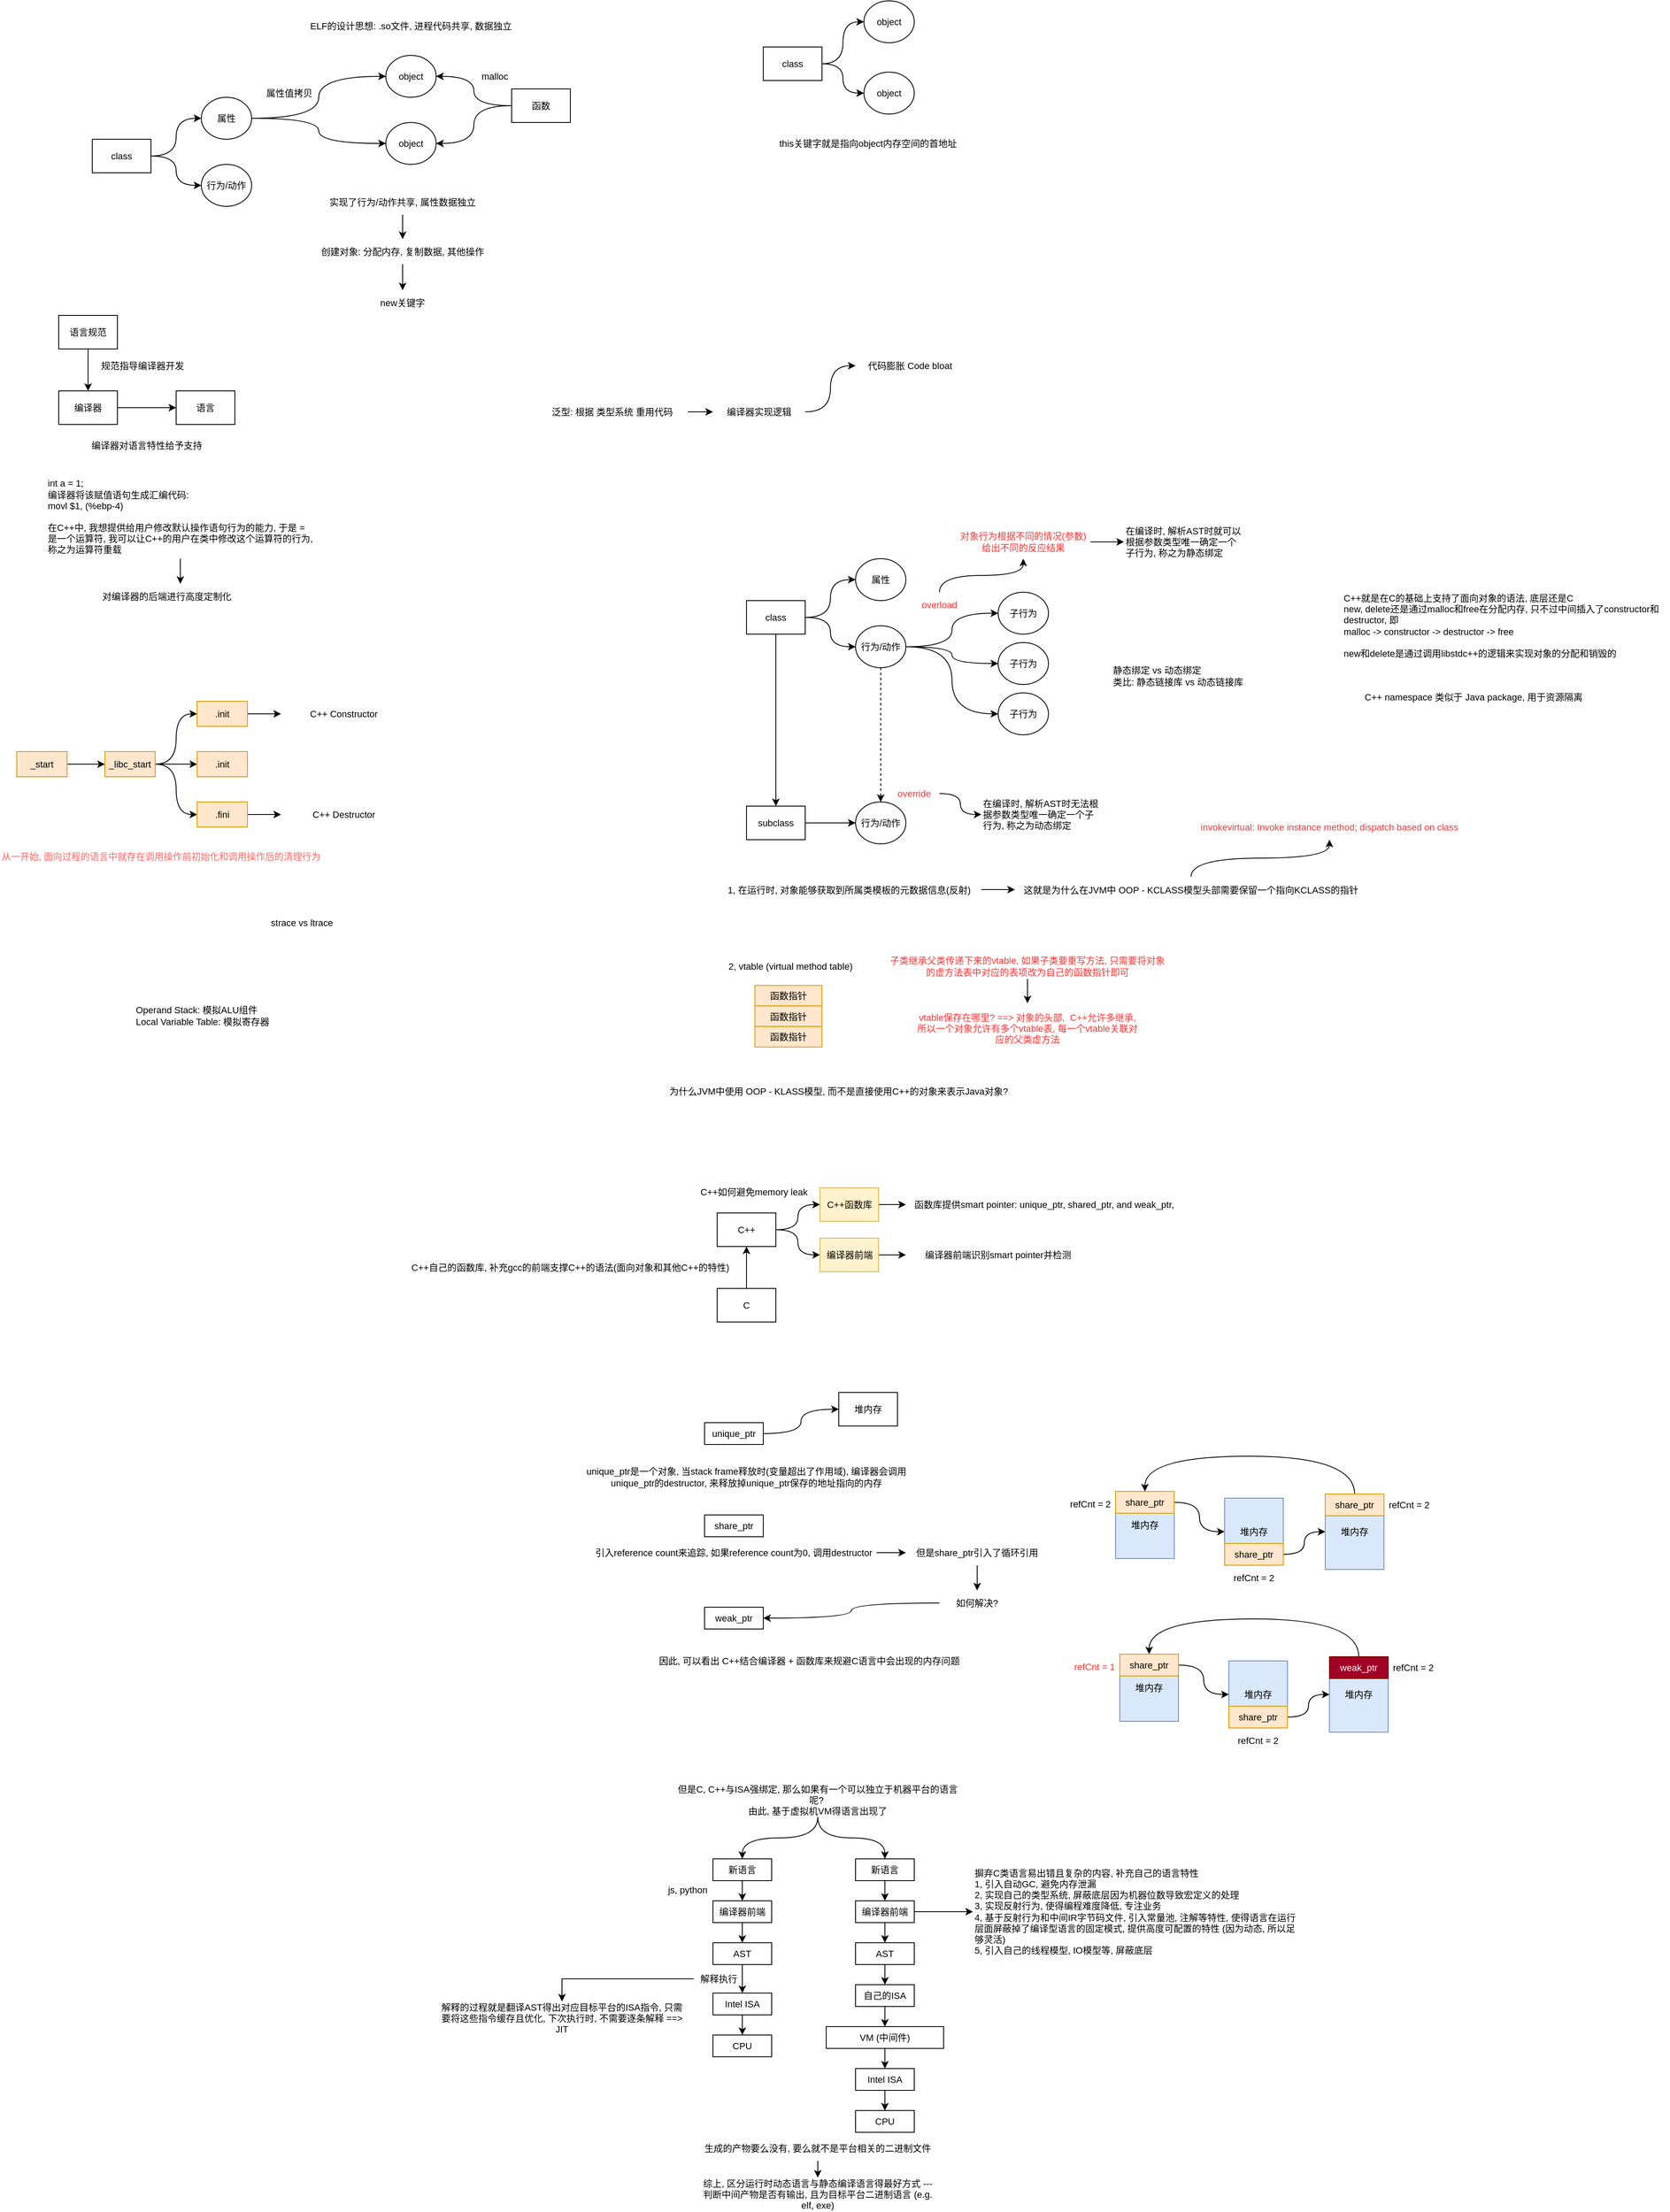 <mxfile version="21.6.2" type="github">
  <diagram name="Page-1" id="NAcgiFPuU_y72zkfZwbJ">
    <mxGraphModel dx="709" dy="482" grid="1" gridSize="10" guides="1" tooltips="1" connect="1" arrows="1" fold="1" page="1" pageScale="1" pageWidth="827" pageHeight="1169" math="0" shadow="0">
      <root>
        <mxCell id="0" />
        <mxCell id="1" parent="0" />
        <mxCell id="AaBTW7L8jWlvHFCmX_wq-66" value="堆内存" style="rounded=0;whiteSpace=wrap;html=1;fillColor=#dae8fc;strokeColor=#6c8ebf;fontSize=11;" parent="1" vertex="1">
          <mxGeometry x="1340" y="1832" width="70" height="80" as="geometry" />
        </mxCell>
        <mxCell id="ZuVuZugnc80HLuIrkQNn-12" style="edgeStyle=orthogonalEdgeStyle;rounded=0;orthogonalLoop=1;jettySize=auto;html=1;entryX=0;entryY=0.5;entryDx=0;entryDy=0;curved=1;fontSize=11;" parent="1" source="ZuVuZugnc80HLuIrkQNn-2" target="ZuVuZugnc80HLuIrkQNn-8" edge="1">
          <mxGeometry relative="1" as="geometry" />
        </mxCell>
        <mxCell id="ZuVuZugnc80HLuIrkQNn-24" style="edgeStyle=orthogonalEdgeStyle;rounded=0;orthogonalLoop=1;jettySize=auto;html=1;entryX=0;entryY=0.5;entryDx=0;entryDy=0;curved=1;fontSize=11;" parent="1" source="ZuVuZugnc80HLuIrkQNn-2" target="ZuVuZugnc80HLuIrkQNn-7" edge="1">
          <mxGeometry relative="1" as="geometry" />
        </mxCell>
        <mxCell id="ZuVuZugnc80HLuIrkQNn-2" value="属性" style="ellipse;whiteSpace=wrap;html=1;fontSize=11;" parent="1" vertex="1">
          <mxGeometry x="250" y="170" width="60" height="50" as="geometry" />
        </mxCell>
        <mxCell id="ZuVuZugnc80HLuIrkQNn-3" value="行为/动作" style="ellipse;whiteSpace=wrap;html=1;fontSize=11;" parent="1" vertex="1">
          <mxGeometry x="250" y="250" width="60" height="50" as="geometry" />
        </mxCell>
        <mxCell id="ZuVuZugnc80HLuIrkQNn-5" style="edgeStyle=orthogonalEdgeStyle;rounded=0;orthogonalLoop=1;jettySize=auto;html=1;curved=1;fontSize=11;" parent="1" source="ZuVuZugnc80HLuIrkQNn-4" target="ZuVuZugnc80HLuIrkQNn-2" edge="1">
          <mxGeometry relative="1" as="geometry" />
        </mxCell>
        <mxCell id="ZuVuZugnc80HLuIrkQNn-6" style="edgeStyle=orthogonalEdgeStyle;rounded=0;orthogonalLoop=1;jettySize=auto;html=1;entryX=0;entryY=0.5;entryDx=0;entryDy=0;curved=1;fontSize=11;" parent="1" source="ZuVuZugnc80HLuIrkQNn-4" target="ZuVuZugnc80HLuIrkQNn-3" edge="1">
          <mxGeometry relative="1" as="geometry" />
        </mxCell>
        <mxCell id="ZuVuZugnc80HLuIrkQNn-4" value="class" style="rounded=0;whiteSpace=wrap;html=1;fontSize=11;" parent="1" vertex="1">
          <mxGeometry x="120" y="220" width="70" height="40" as="geometry" />
        </mxCell>
        <mxCell id="ZuVuZugnc80HLuIrkQNn-7" value="object" style="ellipse;whiteSpace=wrap;html=1;fontSize=11;" parent="1" vertex="1">
          <mxGeometry x="470" y="120" width="60" height="50" as="geometry" />
        </mxCell>
        <mxCell id="ZuVuZugnc80HLuIrkQNn-8" value="object" style="ellipse;whiteSpace=wrap;html=1;fontSize=11;" parent="1" vertex="1">
          <mxGeometry x="470" y="200" width="60" height="50" as="geometry" />
        </mxCell>
        <mxCell id="ZuVuZugnc80HLuIrkQNn-18" value="" style="edgeStyle=orthogonalEdgeStyle;rounded=0;orthogonalLoop=1;jettySize=auto;html=1;curved=1;fontSize=11;" parent="1" source="ZuVuZugnc80HLuIrkQNn-15" target="ZuVuZugnc80HLuIrkQNn-7" edge="1">
          <mxGeometry relative="1" as="geometry" />
        </mxCell>
        <mxCell id="ZuVuZugnc80HLuIrkQNn-19" style="edgeStyle=orthogonalEdgeStyle;rounded=0;orthogonalLoop=1;jettySize=auto;html=1;entryX=1;entryY=0.5;entryDx=0;entryDy=0;curved=1;fontSize=11;" parent="1" source="ZuVuZugnc80HLuIrkQNn-15" target="ZuVuZugnc80HLuIrkQNn-8" edge="1">
          <mxGeometry relative="1" as="geometry" />
        </mxCell>
        <mxCell id="ZuVuZugnc80HLuIrkQNn-15" value="函数" style="rounded=0;whiteSpace=wrap;html=1;fontSize=11;" parent="1" vertex="1">
          <mxGeometry x="620" y="160" width="70" height="40" as="geometry" />
        </mxCell>
        <mxCell id="ZuVuZugnc80HLuIrkQNn-17" value="malloc" style="text;html=1;strokeColor=none;fillColor=none;align=center;verticalAlign=middle;whiteSpace=wrap;rounded=0;fontSize=11;" parent="1" vertex="1">
          <mxGeometry x="570" y="130" width="60" height="30" as="geometry" />
        </mxCell>
        <mxCell id="ZuVuZugnc80HLuIrkQNn-20" value="属性值拷贝" style="text;html=1;strokeColor=none;fillColor=none;align=center;verticalAlign=middle;whiteSpace=wrap;rounded=0;fontSize=11;" parent="1" vertex="1">
          <mxGeometry x="310" y="150" width="90" height="30" as="geometry" />
        </mxCell>
        <mxCell id="ZuVuZugnc80HLuIrkQNn-27" value="" style="edgeStyle=orthogonalEdgeStyle;curved=1;rounded=0;orthogonalLoop=1;jettySize=auto;html=1;fontSize=11;" parent="1" source="ZuVuZugnc80HLuIrkQNn-25" target="ZuVuZugnc80HLuIrkQNn-26" edge="1">
          <mxGeometry relative="1" as="geometry" />
        </mxCell>
        <mxCell id="ZuVuZugnc80HLuIrkQNn-25" value="实现了行为/动作共享, 属性数据独立" style="text;html=1;strokeColor=none;fillColor=none;align=center;verticalAlign=middle;whiteSpace=wrap;rounded=0;fontSize=11;" parent="1" vertex="1">
          <mxGeometry x="380" y="280" width="220" height="30" as="geometry" />
        </mxCell>
        <mxCell id="ZuVuZugnc80HLuIrkQNn-29" value="" style="edgeStyle=orthogonalEdgeStyle;curved=1;rounded=0;orthogonalLoop=1;jettySize=auto;html=1;fontSize=11;" parent="1" source="ZuVuZugnc80HLuIrkQNn-26" target="ZuVuZugnc80HLuIrkQNn-28" edge="1">
          <mxGeometry relative="1" as="geometry" />
        </mxCell>
        <mxCell id="ZuVuZugnc80HLuIrkQNn-26" value="创建对象: 分配内存, 复制数据, 其他操作" style="text;html=1;strokeColor=none;fillColor=none;align=center;verticalAlign=middle;whiteSpace=wrap;rounded=0;fontSize=11;" parent="1" vertex="1">
          <mxGeometry x="380" y="339" width="220" height="30" as="geometry" />
        </mxCell>
        <mxCell id="ZuVuZugnc80HLuIrkQNn-28" value="new关键字" style="text;html=1;strokeColor=none;fillColor=none;align=center;verticalAlign=middle;whiteSpace=wrap;rounded=0;fontSize=11;" parent="1" vertex="1">
          <mxGeometry x="380" y="400" width="220" height="30" as="geometry" />
        </mxCell>
        <mxCell id="ZuVuZugnc80HLuIrkQNn-30" value="ELF的设计思想: .so文件, 进程代码共享, 数据独立" style="text;html=1;strokeColor=none;fillColor=none;align=center;verticalAlign=middle;whiteSpace=wrap;rounded=0;fontSize=11;" parent="1" vertex="1">
          <mxGeometry x="365" y="65" width="270" height="40" as="geometry" />
        </mxCell>
        <mxCell id="ZuVuZugnc80HLuIrkQNn-33" style="edgeStyle=orthogonalEdgeStyle;curved=1;rounded=0;orthogonalLoop=1;jettySize=auto;html=1;entryX=0;entryY=0.5;entryDx=0;entryDy=0;fontSize=11;" parent="1" source="ZuVuZugnc80HLuIrkQNn-31" target="ZuVuZugnc80HLuIrkQNn-32" edge="1">
          <mxGeometry relative="1" as="geometry" />
        </mxCell>
        <mxCell id="ZuVuZugnc80HLuIrkQNn-31" value="编译器" style="rounded=0;whiteSpace=wrap;html=1;fontSize=11;" parent="1" vertex="1">
          <mxGeometry x="80" y="520" width="70" height="40" as="geometry" />
        </mxCell>
        <mxCell id="ZuVuZugnc80HLuIrkQNn-32" value="语言" style="rounded=0;whiteSpace=wrap;html=1;fontSize=11;" parent="1" vertex="1">
          <mxGeometry x="220" y="520" width="70" height="40" as="geometry" />
        </mxCell>
        <mxCell id="ZuVuZugnc80HLuIrkQNn-34" value="规范指导编译器开发" style="text;html=1;strokeColor=none;fillColor=none;align=center;verticalAlign=middle;whiteSpace=wrap;rounded=0;fontSize=11;" parent="1" vertex="1">
          <mxGeometry x="110" y="470" width="140" height="40" as="geometry" />
        </mxCell>
        <mxCell id="ZuVuZugnc80HLuIrkQNn-39" style="edgeStyle=orthogonalEdgeStyle;curved=1;rounded=0;orthogonalLoop=1;jettySize=auto;html=1;entryX=0.5;entryY=0;entryDx=0;entryDy=0;fontSize=11;" parent="1" source="ZuVuZugnc80HLuIrkQNn-35" target="ZuVuZugnc80HLuIrkQNn-31" edge="1">
          <mxGeometry relative="1" as="geometry" />
        </mxCell>
        <mxCell id="ZuVuZugnc80HLuIrkQNn-35" value="语言规范" style="rounded=0;whiteSpace=wrap;html=1;fontSize=11;" parent="1" vertex="1">
          <mxGeometry x="80" y="430" width="70" height="40" as="geometry" />
        </mxCell>
        <mxCell id="ZuVuZugnc80HLuIrkQNn-41" value="编译器对语言特性给予支持" style="text;html=1;strokeColor=none;fillColor=none;align=center;verticalAlign=middle;whiteSpace=wrap;rounded=0;fontSize=11;" parent="1" vertex="1">
          <mxGeometry x="110" y="565" width="150" height="40" as="geometry" />
        </mxCell>
        <mxCell id="0XPSr2HVNZB46iI9HG13-8" value="" style="edgeStyle=orthogonalEdgeStyle;rounded=0;orthogonalLoop=1;jettySize=auto;html=1;fontSize=11;" parent="1" source="bRJoNwYBJULNIH3R_m5Y-1" target="0XPSr2HVNZB46iI9HG13-6" edge="1">
          <mxGeometry relative="1" as="geometry" />
        </mxCell>
        <mxCell id="bRJoNwYBJULNIH3R_m5Y-1" value="泛型: 根据 类型系统 重用代码" style="text;html=1;strokeColor=none;fillColor=none;align=center;verticalAlign=middle;whiteSpace=wrap;rounded=0;fontSize=11;" parent="1" vertex="1">
          <mxGeometry x="650" y="525" width="180" height="40" as="geometry" />
        </mxCell>
        <mxCell id="cLtxKZ1UayHkJXv-ha-v-3" style="edgeStyle=orthogonalEdgeStyle;rounded=0;orthogonalLoop=1;jettySize=auto;html=1;curved=1;fontSize=11;" parent="1" source="cLtxKZ1UayHkJXv-ha-v-1" target="cLtxKZ1UayHkJXv-ha-v-2" edge="1">
          <mxGeometry relative="1" as="geometry" />
        </mxCell>
        <mxCell id="cLtxKZ1UayHkJXv-ha-v-1" value="int a = 1;&lt;br style=&quot;font-size: 11px;&quot;&gt;编译器将该赋值语句生成汇编代码:&amp;nbsp;&lt;br style=&quot;font-size: 11px;&quot;&gt;movl $1, (%ebp-4)&lt;br style=&quot;font-size: 11px;&quot;&gt;&lt;br style=&quot;font-size: 11px;&quot;&gt;在C++中, 我想提供给用户修改默认操作语句行为的能力, 于是 = 是一个运算符, 我可以让C++的用户在类中修改这个运算符的行为, 称之为运算符重载" style="text;html=1;strokeColor=none;fillColor=none;align=left;verticalAlign=middle;whiteSpace=wrap;rounded=0;fontSize=11;" parent="1" vertex="1">
          <mxGeometry x="65" y="620" width="320" height="100" as="geometry" />
        </mxCell>
        <mxCell id="cLtxKZ1UayHkJXv-ha-v-2" value="对编译器的后端进行高度定制化" style="text;html=1;strokeColor=none;fillColor=none;align=left;verticalAlign=middle;whiteSpace=wrap;rounded=0;fontSize=11;" parent="1" vertex="1">
          <mxGeometry x="130" y="750" width="190" height="30" as="geometry" />
        </mxCell>
        <mxCell id="cLtxKZ1UayHkJXv-ha-v-7" style="edgeStyle=orthogonalEdgeStyle;rounded=0;orthogonalLoop=1;jettySize=auto;html=1;entryX=0;entryY=0.5;entryDx=0;entryDy=0;curved=1;fontSize=11;" parent="1" source="cLtxKZ1UayHkJXv-ha-v-4" target="cLtxKZ1UayHkJXv-ha-v-5" edge="1">
          <mxGeometry relative="1" as="geometry" />
        </mxCell>
        <mxCell id="cLtxKZ1UayHkJXv-ha-v-8" style="edgeStyle=orthogonalEdgeStyle;rounded=0;orthogonalLoop=1;jettySize=auto;html=1;entryX=0;entryY=0.5;entryDx=0;entryDy=0;curved=1;fontSize=11;" parent="1" source="cLtxKZ1UayHkJXv-ha-v-4" target="cLtxKZ1UayHkJXv-ha-v-6" edge="1">
          <mxGeometry relative="1" as="geometry" />
        </mxCell>
        <mxCell id="cLtxKZ1UayHkJXv-ha-v-4" value="class" style="rounded=0;whiteSpace=wrap;html=1;fontSize=11;" parent="1" vertex="1">
          <mxGeometry x="920" y="110" width="70" height="40" as="geometry" />
        </mxCell>
        <mxCell id="cLtxKZ1UayHkJXv-ha-v-5" value="object" style="ellipse;whiteSpace=wrap;html=1;fontSize=11;" parent="1" vertex="1">
          <mxGeometry x="1040" y="55" width="60" height="50" as="geometry" />
        </mxCell>
        <mxCell id="cLtxKZ1UayHkJXv-ha-v-6" value="object" style="ellipse;whiteSpace=wrap;html=1;fontSize=11;" parent="1" vertex="1">
          <mxGeometry x="1040" y="140" width="60" height="50" as="geometry" />
        </mxCell>
        <mxCell id="cLtxKZ1UayHkJXv-ha-v-10" value="this关键字就是指向object内存空间的首地址" style="text;html=1;strokeColor=none;fillColor=none;align=center;verticalAlign=middle;whiteSpace=wrap;rounded=0;fontSize=11;" parent="1" vertex="1">
          <mxGeometry x="920" y="210" width="250" height="30" as="geometry" />
        </mxCell>
        <mxCell id="cLtxKZ1UayHkJXv-ha-v-17" value="" style="edgeStyle=orthogonalEdgeStyle;rounded=0;orthogonalLoop=1;jettySize=auto;html=1;fontSize=11;" parent="1" source="cLtxKZ1UayHkJXv-ha-v-11" target="cLtxKZ1UayHkJXv-ha-v-12" edge="1">
          <mxGeometry relative="1" as="geometry" />
        </mxCell>
        <mxCell id="cLtxKZ1UayHkJXv-ha-v-11" value="_start" style="rounded=0;whiteSpace=wrap;html=1;fillColor=#ffe6cc;strokeColor=#d79b00;fontSize=11;" parent="1" vertex="1">
          <mxGeometry x="30" y="950" width="60" height="30" as="geometry" />
        </mxCell>
        <mxCell id="cLtxKZ1UayHkJXv-ha-v-18" style="edgeStyle=orthogonalEdgeStyle;rounded=0;orthogonalLoop=1;jettySize=auto;html=1;entryX=0;entryY=0.5;entryDx=0;entryDy=0;curved=1;fontSize=11;" parent="1" source="cLtxKZ1UayHkJXv-ha-v-12" target="cLtxKZ1UayHkJXv-ha-v-13" edge="1">
          <mxGeometry relative="1" as="geometry" />
        </mxCell>
        <mxCell id="cLtxKZ1UayHkJXv-ha-v-19" value="" style="edgeStyle=orthogonalEdgeStyle;rounded=0;orthogonalLoop=1;jettySize=auto;html=1;curved=1;fontSize=11;" parent="1" source="cLtxKZ1UayHkJXv-ha-v-12" target="cLtxKZ1UayHkJXv-ha-v-14" edge="1">
          <mxGeometry relative="1" as="geometry" />
        </mxCell>
        <mxCell id="cLtxKZ1UayHkJXv-ha-v-20" style="edgeStyle=orthogonalEdgeStyle;rounded=0;orthogonalLoop=1;jettySize=auto;html=1;entryX=0;entryY=0.5;entryDx=0;entryDy=0;curved=1;fontSize=11;" parent="1" source="cLtxKZ1UayHkJXv-ha-v-12" target="cLtxKZ1UayHkJXv-ha-v-16" edge="1">
          <mxGeometry relative="1" as="geometry" />
        </mxCell>
        <mxCell id="cLtxKZ1UayHkJXv-ha-v-12" value="_libc_start" style="rounded=0;whiteSpace=wrap;html=1;fillColor=#ffe6cc;strokeColor=#d79b00;fontSize=11;" parent="1" vertex="1">
          <mxGeometry x="135" y="950" width="60" height="30" as="geometry" />
        </mxCell>
        <mxCell id="cLtxKZ1UayHkJXv-ha-v-25" value="" style="edgeStyle=orthogonalEdgeStyle;rounded=0;orthogonalLoop=1;jettySize=auto;html=1;fontSize=11;" parent="1" source="cLtxKZ1UayHkJXv-ha-v-13" target="cLtxKZ1UayHkJXv-ha-v-23" edge="1">
          <mxGeometry relative="1" as="geometry" />
        </mxCell>
        <mxCell id="cLtxKZ1UayHkJXv-ha-v-13" value=".init" style="rounded=0;whiteSpace=wrap;html=1;fillColor=#ffe6cc;strokeColor=#d79b00;fontSize=11;" parent="1" vertex="1">
          <mxGeometry x="245" y="890" width="60" height="30" as="geometry" />
        </mxCell>
        <mxCell id="cLtxKZ1UayHkJXv-ha-v-14" value=".init" style="rounded=0;whiteSpace=wrap;html=1;fillColor=#ffe6cc;strokeColor=#d79b00;fontSize=11;" parent="1" vertex="1">
          <mxGeometry x="245" y="950" width="60" height="30" as="geometry" />
        </mxCell>
        <mxCell id="cLtxKZ1UayHkJXv-ha-v-26" value="" style="edgeStyle=orthogonalEdgeStyle;rounded=0;orthogonalLoop=1;jettySize=auto;html=1;fontSize=11;" parent="1" source="cLtxKZ1UayHkJXv-ha-v-16" target="cLtxKZ1UayHkJXv-ha-v-24" edge="1">
          <mxGeometry relative="1" as="geometry" />
        </mxCell>
        <mxCell id="cLtxKZ1UayHkJXv-ha-v-16" value=".fini" style="rounded=0;whiteSpace=wrap;html=1;fillColor=#ffe6cc;strokeColor=#d79b00;fontSize=11;" parent="1" vertex="1">
          <mxGeometry x="245" y="1010" width="60" height="30" as="geometry" />
        </mxCell>
        <mxCell id="cLtxKZ1UayHkJXv-ha-v-21" value="从一开始, 面向过程的语言中就存在调用操作前初始化和调用操作后的清理行为" style="text;html=1;strokeColor=none;fillColor=none;align=left;verticalAlign=middle;whiteSpace=wrap;rounded=0;fontColor=#FF6666;fontSize=11;" parent="1" vertex="1">
          <mxGeometry x="10" y="1060" width="390" height="30" as="geometry" />
        </mxCell>
        <mxCell id="cLtxKZ1UayHkJXv-ha-v-23" value="C++ Constructor" style="text;html=1;strokeColor=none;fillColor=none;align=center;verticalAlign=middle;whiteSpace=wrap;rounded=0;fontSize=11;" parent="1" vertex="1">
          <mxGeometry x="345" y="895" width="150" height="20" as="geometry" />
        </mxCell>
        <mxCell id="cLtxKZ1UayHkJXv-ha-v-24" value="C++ Destructor" style="text;html=1;strokeColor=none;fillColor=none;align=center;verticalAlign=middle;whiteSpace=wrap;rounded=0;fontSize=11;" parent="1" vertex="1">
          <mxGeometry x="345" y="1015" width="150" height="20" as="geometry" />
        </mxCell>
        <mxCell id="NHox-umJJgJSBm9QQrZl-1" value="代码膨胀 Code bloat" style="text;html=1;strokeColor=none;fillColor=none;align=center;verticalAlign=middle;whiteSpace=wrap;rounded=0;fontSize=11;" parent="1" vertex="1">
          <mxGeometry x="1030" y="475" width="130" height="30" as="geometry" />
        </mxCell>
        <mxCell id="0XPSr2HVNZB46iI9HG13-1" value="属性" style="ellipse;whiteSpace=wrap;html=1;fontSize=11;" parent="1" vertex="1">
          <mxGeometry x="1030" y="720" width="60" height="50" as="geometry" />
        </mxCell>
        <mxCell id="0XPSr2HVNZB46iI9HG13-14" style="edgeStyle=orthogonalEdgeStyle;orthogonalLoop=1;jettySize=auto;html=1;entryX=0;entryY=0.5;entryDx=0;entryDy=0;curved=1;shadow=0;fontSize=11;" parent="1" source="0XPSr2HVNZB46iI9HG13-2" target="0XPSr2HVNZB46iI9HG13-9" edge="1">
          <mxGeometry relative="1" as="geometry" />
        </mxCell>
        <mxCell id="0XPSr2HVNZB46iI9HG13-15" style="edgeStyle=orthogonalEdgeStyle;shape=connector;curved=1;rounded=1;orthogonalLoop=1;jettySize=auto;html=1;labelBackgroundColor=default;strokeColor=default;fontFamily=Helvetica;fontSize=11;fontColor=default;endArrow=classic;" parent="1" source="0XPSr2HVNZB46iI9HG13-2" target="0XPSr2HVNZB46iI9HG13-10" edge="1">
          <mxGeometry relative="1" as="geometry" />
        </mxCell>
        <mxCell id="0XPSr2HVNZB46iI9HG13-16" style="edgeStyle=orthogonalEdgeStyle;shape=connector;curved=1;rounded=1;orthogonalLoop=1;jettySize=auto;html=1;entryX=0;entryY=0.5;entryDx=0;entryDy=0;labelBackgroundColor=default;strokeColor=default;fontFamily=Helvetica;fontSize=11;fontColor=default;endArrow=classic;" parent="1" source="0XPSr2HVNZB46iI9HG13-2" target="0XPSr2HVNZB46iI9HG13-11" edge="1">
          <mxGeometry relative="1" as="geometry" />
        </mxCell>
        <mxCell id="0XPSr2HVNZB46iI9HG13-26" style="edgeStyle=orthogonalEdgeStyle;shape=connector;curved=1;rounded=1;orthogonalLoop=1;jettySize=auto;html=1;entryX=0.5;entryY=0;entryDx=0;entryDy=0;labelBackgroundColor=default;strokeColor=default;fontFamily=Helvetica;fontSize=11;fontColor=default;endArrow=classic;dashed=1;" parent="1" source="0XPSr2HVNZB46iI9HG13-2" target="0XPSr2HVNZB46iI9HG13-22" edge="1">
          <mxGeometry relative="1" as="geometry" />
        </mxCell>
        <mxCell id="0XPSr2HVNZB46iI9HG13-2" value="行为/动作" style="ellipse;whiteSpace=wrap;html=1;fontSize=11;" parent="1" vertex="1">
          <mxGeometry x="1030" y="800" width="60" height="50" as="geometry" />
        </mxCell>
        <mxCell id="0XPSr2HVNZB46iI9HG13-4" style="edgeStyle=orthogonalEdgeStyle;rounded=0;orthogonalLoop=1;jettySize=auto;html=1;entryX=0;entryY=0.5;entryDx=0;entryDy=0;curved=1;fontSize=11;" parent="1" source="0XPSr2HVNZB46iI9HG13-5" target="0XPSr2HVNZB46iI9HG13-2" edge="1">
          <mxGeometry relative="1" as="geometry" />
        </mxCell>
        <mxCell id="0XPSr2HVNZB46iI9HG13-12" style="edgeStyle=orthogonalEdgeStyle;rounded=0;orthogonalLoop=1;jettySize=auto;html=1;entryX=0;entryY=0.5;entryDx=0;entryDy=0;curved=1;fontSize=11;" parent="1" source="0XPSr2HVNZB46iI9HG13-5" target="0XPSr2HVNZB46iI9HG13-1" edge="1">
          <mxGeometry relative="1" as="geometry" />
        </mxCell>
        <mxCell id="0XPSr2HVNZB46iI9HG13-25" style="edgeStyle=orthogonalEdgeStyle;shape=connector;curved=1;rounded=1;orthogonalLoop=1;jettySize=auto;html=1;labelBackgroundColor=default;strokeColor=default;fontFamily=Helvetica;fontSize=11;fontColor=default;endArrow=classic;" parent="1" source="0XPSr2HVNZB46iI9HG13-5" target="0XPSr2HVNZB46iI9HG13-24" edge="1">
          <mxGeometry relative="1" as="geometry" />
        </mxCell>
        <mxCell id="0XPSr2HVNZB46iI9HG13-5" value="class" style="rounded=0;whiteSpace=wrap;html=1;fontSize=11;" parent="1" vertex="1">
          <mxGeometry x="900" y="770" width="70" height="40" as="geometry" />
        </mxCell>
        <mxCell id="0XPSr2HVNZB46iI9HG13-7" style="edgeStyle=orthogonalEdgeStyle;rounded=0;orthogonalLoop=1;jettySize=auto;html=1;entryX=0;entryY=0.5;entryDx=0;entryDy=0;curved=1;fontSize=11;" parent="1" source="0XPSr2HVNZB46iI9HG13-6" target="NHox-umJJgJSBm9QQrZl-1" edge="1">
          <mxGeometry relative="1" as="geometry" />
        </mxCell>
        <mxCell id="0XPSr2HVNZB46iI9HG13-6" value="编译器实现逻辑" style="text;html=1;strokeColor=none;fillColor=none;align=center;verticalAlign=middle;whiteSpace=wrap;rounded=0;fontSize=11;" parent="1" vertex="1">
          <mxGeometry x="860" y="525" width="110" height="40" as="geometry" />
        </mxCell>
        <mxCell id="0XPSr2HVNZB46iI9HG13-9" value="子行为" style="ellipse;whiteSpace=wrap;html=1;fontSize=11;" parent="1" vertex="1">
          <mxGeometry x="1200" y="760" width="60" height="50" as="geometry" />
        </mxCell>
        <mxCell id="0XPSr2HVNZB46iI9HG13-10" value="子行为" style="ellipse;whiteSpace=wrap;html=1;fontSize=11;" parent="1" vertex="1">
          <mxGeometry x="1200" y="820" width="60" height="50" as="geometry" />
        </mxCell>
        <mxCell id="0XPSr2HVNZB46iI9HG13-11" value="子行为" style="ellipse;whiteSpace=wrap;html=1;fontSize=11;" parent="1" vertex="1">
          <mxGeometry x="1200" y="880" width="60" height="50" as="geometry" />
        </mxCell>
        <mxCell id="0XPSr2HVNZB46iI9HG13-19" style="edgeStyle=orthogonalEdgeStyle;shape=connector;curved=1;rounded=1;orthogonalLoop=1;jettySize=auto;html=1;labelBackgroundColor=default;strokeColor=default;fontFamily=Helvetica;fontSize=11;fontColor=#FF3333;endArrow=classic;" parent="1" source="0XPSr2HVNZB46iI9HG13-17" target="0XPSr2HVNZB46iI9HG13-18" edge="1">
          <mxGeometry relative="1" as="geometry" />
        </mxCell>
        <mxCell id="0XPSr2HVNZB46iI9HG13-17" value="overload" style="text;html=1;strokeColor=none;fillColor=none;align=center;verticalAlign=middle;whiteSpace=wrap;rounded=0;fontSize=11;fontFamily=Helvetica;fontColor=#FF3333;" parent="1" vertex="1">
          <mxGeometry x="1100" y="760" width="60" height="30" as="geometry" />
        </mxCell>
        <mxCell id="0XPSr2HVNZB46iI9HG13-30" style="edgeStyle=orthogonalEdgeStyle;shape=connector;curved=1;rounded=1;orthogonalLoop=1;jettySize=auto;html=1;labelBackgroundColor=default;strokeColor=default;fontFamily=Helvetica;fontSize=11;fontColor=default;endArrow=classic;" parent="1" source="0XPSr2HVNZB46iI9HG13-18" target="0XPSr2HVNZB46iI9HG13-20" edge="1">
          <mxGeometry relative="1" as="geometry" />
        </mxCell>
        <mxCell id="0XPSr2HVNZB46iI9HG13-18" value="对象行为根据不同的情况(参数)给出不同的反应结果" style="text;html=1;strokeColor=none;fillColor=none;align=center;verticalAlign=middle;whiteSpace=wrap;rounded=0;fontSize=11;fontFamily=Helvetica;fontColor=#FF3333;" parent="1" vertex="1">
          <mxGeometry x="1150" y="680" width="160" height="40" as="geometry" />
        </mxCell>
        <mxCell id="0XPSr2HVNZB46iI9HG13-20" value="在编译时, 解析AST时就可以根据参数类型唯一确定一个子行为, 称之为静态绑定" style="text;html=1;strokeColor=none;fillColor=none;align=left;verticalAlign=middle;whiteSpace=wrap;rounded=0;fontSize=11;fontFamily=Helvetica;fontColor=#000000;" parent="1" vertex="1">
          <mxGeometry x="1350" y="670" width="140" height="60" as="geometry" />
        </mxCell>
        <mxCell id="0XPSr2HVNZB46iI9HG13-21" value="在编译时, 解析AST时无法根据参数类型唯一确定一个子行为, 称之为动态绑定" style="text;html=1;strokeColor=none;fillColor=none;align=left;verticalAlign=middle;whiteSpace=wrap;rounded=0;fontSize=11;fontFamily=Helvetica;fontColor=#000000;" parent="1" vertex="1">
          <mxGeometry x="1180" y="995" width="140" height="60" as="geometry" />
        </mxCell>
        <mxCell id="0XPSr2HVNZB46iI9HG13-22" value="行为/动作" style="ellipse;whiteSpace=wrap;html=1;fontSize=11;" parent="1" vertex="1">
          <mxGeometry x="1030" y="1010" width="60" height="50" as="geometry" />
        </mxCell>
        <mxCell id="0XPSr2HVNZB46iI9HG13-23" style="edgeStyle=orthogonalEdgeStyle;rounded=0;orthogonalLoop=1;jettySize=auto;html=1;entryX=0;entryY=0.5;entryDx=0;entryDy=0;curved=1;fontSize=11;" parent="1" source="0XPSr2HVNZB46iI9HG13-24" target="0XPSr2HVNZB46iI9HG13-22" edge="1">
          <mxGeometry relative="1" as="geometry" />
        </mxCell>
        <mxCell id="0XPSr2HVNZB46iI9HG13-24" value="subclass" style="rounded=0;whiteSpace=wrap;html=1;fontSize=11;" parent="1" vertex="1">
          <mxGeometry x="900" y="1015" width="70" height="40" as="geometry" />
        </mxCell>
        <mxCell id="0XPSr2HVNZB46iI9HG13-29" style="edgeStyle=orthogonalEdgeStyle;shape=connector;curved=1;rounded=1;orthogonalLoop=1;jettySize=auto;html=1;entryX=0;entryY=0.5;entryDx=0;entryDy=0;labelBackgroundColor=default;strokeColor=default;fontFamily=Helvetica;fontSize=11;fontColor=default;endArrow=classic;" parent="1" source="0XPSr2HVNZB46iI9HG13-27" target="0XPSr2HVNZB46iI9HG13-21" edge="1">
          <mxGeometry relative="1" as="geometry" />
        </mxCell>
        <mxCell id="0XPSr2HVNZB46iI9HG13-27" value="override" style="text;html=1;strokeColor=none;fillColor=none;align=center;verticalAlign=middle;whiteSpace=wrap;rounded=0;fontSize=11;fontFamily=Helvetica;fontColor=#FF3333;" parent="1" vertex="1">
          <mxGeometry x="1070" y="985" width="60" height="30" as="geometry" />
        </mxCell>
        <mxCell id="0XPSr2HVNZB46iI9HG13-31" value="静态绑定 vs 动态绑定&lt;br style=&quot;font-size: 11px;&quot;&gt;类比: 静态链接库 vs 动态链接库" style="text;html=1;strokeColor=none;fillColor=none;align=left;verticalAlign=middle;whiteSpace=wrap;rounded=0;fontSize=11;fontFamily=Helvetica;fontColor=default;" parent="1" vertex="1">
          <mxGeometry x="1335" y="840" width="170" height="40" as="geometry" />
        </mxCell>
        <mxCell id="W7PkFNSz-1NAA-pKh_Ly-2" value="" style="edgeStyle=orthogonalEdgeStyle;rounded=0;orthogonalLoop=1;jettySize=auto;html=1;curved=1;fontSize=11;" parent="1" source="0XPSr2HVNZB46iI9HG13-32" target="W7PkFNSz-1NAA-pKh_Ly-1" edge="1">
          <mxGeometry relative="1" as="geometry" />
        </mxCell>
        <mxCell id="0XPSr2HVNZB46iI9HG13-32" value="1, 在运行时, 对象能够获取到所属类模板的元数据信息(反射)" style="text;html=1;strokeColor=none;fillColor=none;align=center;verticalAlign=middle;whiteSpace=wrap;rounded=0;fontSize=11;fontFamily=Helvetica;fontColor=default;" parent="1" vertex="1">
          <mxGeometry x="865" y="1099" width="315" height="31" as="geometry" />
        </mxCell>
        <mxCell id="AaBTW7L8jWlvHFCmX_wq-3" style="edgeStyle=orthogonalEdgeStyle;rounded=0;orthogonalLoop=1;jettySize=auto;html=1;entryX=0.5;entryY=1;entryDx=0;entryDy=0;curved=1;fontSize=11;" parent="1" source="W7PkFNSz-1NAA-pKh_Ly-1" target="W7PkFNSz-1NAA-pKh_Ly-3" edge="1">
          <mxGeometry relative="1" as="geometry" />
        </mxCell>
        <mxCell id="W7PkFNSz-1NAA-pKh_Ly-1" value="这就是为什么在JVM中 OOP - KCLASS模型头部需要保留一个指向KCLASS的指针&lt;br style=&quot;font-size: 11px;&quot;&gt;" style="text;html=1;strokeColor=none;fillColor=none;align=center;verticalAlign=middle;whiteSpace=wrap;rounded=0;fontSize=11;fontFamily=Helvetica;fontColor=default;" parent="1" vertex="1">
          <mxGeometry x="1220" y="1099" width="420" height="31" as="geometry" />
        </mxCell>
        <mxCell id="W7PkFNSz-1NAA-pKh_Ly-3" value="invokevirtual:&amp;nbsp;Invoke instance method; dispatch based on class" style="text;html=1;strokeColor=none;fillColor=none;align=center;verticalAlign=middle;whiteSpace=wrap;rounded=0;fontSize=11;fontFamily=Helvetica;fontColor=#FF3333;" parent="1" vertex="1">
          <mxGeometry x="1430" y="1024" width="330" height="31" as="geometry" />
        </mxCell>
        <mxCell id="W7PkFNSz-1NAA-pKh_Ly-8" value="Operand Stack: 模拟ALU组件&lt;br style=&quot;font-size: 11px;&quot;&gt;Local Variable Table: 模拟寄存器" style="text;html=1;strokeColor=none;fillColor=none;align=left;verticalAlign=middle;whiteSpace=wrap;rounded=0;fontSize=11;fontFamily=Helvetica;fontColor=default;" parent="1" vertex="1">
          <mxGeometry x="170" y="1240" width="276" height="50" as="geometry" />
        </mxCell>
        <mxCell id="XGb5Vw4w9nXFpEbFGRRB-1" value="2, vtable (virtual method table)" style="text;html=1;strokeColor=none;fillColor=none;align=center;verticalAlign=middle;whiteSpace=wrap;rounded=0;fontSize=11;fontFamily=Helvetica;fontColor=default;" parent="1" vertex="1">
          <mxGeometry x="865" y="1190" width="175" height="31" as="geometry" />
        </mxCell>
        <mxCell id="XGb5Vw4w9nXFpEbFGRRB-2" value="strace vs ltrace" style="text;html=1;strokeColor=none;fillColor=none;align=center;verticalAlign=middle;whiteSpace=wrap;rounded=0;fontSize=11;" parent="1" vertex="1">
          <mxGeometry x="300" y="1139" width="140" height="30" as="geometry" />
        </mxCell>
        <mxCell id="XGb5Vw4w9nXFpEbFGRRB-3" value="C++就是在C的基础上支持了面向对象的语法, 底层还是C&lt;br style=&quot;font-size: 11px;&quot;&gt;new, delete还是通过malloc和free在分配内存, 只不过中间插入了constructor和destructor, 即&lt;br style=&quot;font-size: 11px;&quot;&gt;malloc -&amp;gt; constructor -&amp;gt; destructor -&amp;gt; free&lt;br style=&quot;font-size: 11px;&quot;&gt;&lt;br style=&quot;font-size: 11px;&quot;&gt;new和delete是通过调用libstdc++的逻辑来实现对象的分配和销毁的" style="text;html=1;strokeColor=none;fillColor=none;align=left;verticalAlign=middle;whiteSpace=wrap;rounded=0;fontSize=11;" parent="1" vertex="1">
          <mxGeometry x="1610" y="745" width="390" height="110" as="geometry" />
        </mxCell>
        <mxCell id="XGb5Vw4w9nXFpEbFGRRB-4" value="C++ namespace 类似于 Java package, 用于资源隔离" style="text;html=1;strokeColor=none;fillColor=none;align=left;verticalAlign=middle;whiteSpace=wrap;rounded=0;fontSize=11;" parent="1" vertex="1">
          <mxGeometry x="1635" y="865" width="310" height="40" as="geometry" />
        </mxCell>
        <mxCell id="AaBTW7L8jWlvHFCmX_wq-4" style="edgeStyle=orthogonalEdgeStyle;shape=connector;curved=1;rounded=0;orthogonalLoop=1;jettySize=auto;html=1;labelBackgroundColor=default;strokeColor=default;fontFamily=Helvetica;fontSize=11;fontColor=default;endArrow=classic;" parent="1" source="AaBTW7L8jWlvHFCmX_wq-1" target="AaBTW7L8jWlvHFCmX_wq-2" edge="1">
          <mxGeometry relative="1" as="geometry" />
        </mxCell>
        <mxCell id="AaBTW7L8jWlvHFCmX_wq-1" value="子类继承父类传递下来的vtable, 如果子类要重写方法, 只需要将对象的虚方法表中对应的表项改为自己的函数指针即可" style="text;html=1;strokeColor=none;fillColor=none;align=center;verticalAlign=middle;whiteSpace=wrap;rounded=0;fontSize=11;fontFamily=Helvetica;fontColor=#FF3333;" parent="1" vertex="1">
          <mxGeometry x="1070" y="1190" width="330" height="31" as="geometry" />
        </mxCell>
        <mxCell id="AaBTW7L8jWlvHFCmX_wq-2" value="vtable保存在哪里? ==&amp;gt; 对象的头部,&amp;nbsp; C++允许多继承, 所以一个对象允许有多个vtable表, 每一个vtable关联对应的父类虚方法" style="text;html=1;strokeColor=none;fillColor=none;align=center;verticalAlign=middle;whiteSpace=wrap;rounded=0;fontSize=11;fontFamily=Helvetica;fontColor=#FF3333;" parent="1" vertex="1">
          <mxGeometry x="1100" y="1250" width="270" height="60" as="geometry" />
        </mxCell>
        <mxCell id="AaBTW7L8jWlvHFCmX_wq-5" value="函数指针" style="rounded=0;whiteSpace=wrap;html=1;fillColor=#ffe6cc;strokeColor=#d79b00;fontSize=11;" parent="1" vertex="1">
          <mxGeometry x="910" y="1228.75" width="80" height="24.5" as="geometry" />
        </mxCell>
        <mxCell id="AaBTW7L8jWlvHFCmX_wq-6" value="函数指针" style="rounded=0;whiteSpace=wrap;html=1;fillColor=#ffe6cc;strokeColor=#d79b00;fontSize=11;" parent="1" vertex="1">
          <mxGeometry x="910" y="1253.25" width="80" height="24.5" as="geometry" />
        </mxCell>
        <mxCell id="AaBTW7L8jWlvHFCmX_wq-7" value="函数指针" style="rounded=0;whiteSpace=wrap;html=1;fillColor=#ffe6cc;strokeColor=#d79b00;fontSize=11;" parent="1" vertex="1">
          <mxGeometry x="910" y="1277.75" width="80" height="24.5" as="geometry" />
        </mxCell>
        <mxCell id="AaBTW7L8jWlvHFCmX_wq-8" value="为什么JVM中使用 OOP - KLASS模型, 而不是直接使用C++的对象来表示Java对象?" style="text;html=1;strokeColor=none;fillColor=none;align=center;verticalAlign=middle;whiteSpace=wrap;rounded=0;fontSize=11;fontFamily=Helvetica;fontColor=default;" parent="1" vertex="1">
          <mxGeometry x="800" y="1340" width="420" height="30" as="geometry" />
        </mxCell>
        <mxCell id="AaBTW7L8jWlvHFCmX_wq-13" style="edgeStyle=orthogonalEdgeStyle;shape=connector;curved=1;rounded=0;orthogonalLoop=1;jettySize=auto;html=1;entryX=0.5;entryY=1;entryDx=0;entryDy=0;labelBackgroundColor=default;strokeColor=default;fontFamily=Helvetica;fontSize=11;fontColor=default;endArrow=classic;" parent="1" source="AaBTW7L8jWlvHFCmX_wq-9" target="AaBTW7L8jWlvHFCmX_wq-11" edge="1">
          <mxGeometry relative="1" as="geometry" />
        </mxCell>
        <mxCell id="AaBTW7L8jWlvHFCmX_wq-9" value="C" style="rounded=0;whiteSpace=wrap;html=1;fontSize=11;" parent="1" vertex="1">
          <mxGeometry x="865" y="1590" width="70" height="40" as="geometry" />
        </mxCell>
        <mxCell id="AaBTW7L8jWlvHFCmX_wq-17" style="edgeStyle=orthogonalEdgeStyle;shape=connector;curved=1;rounded=0;orthogonalLoop=1;jettySize=auto;html=1;entryX=0;entryY=0.5;entryDx=0;entryDy=0;labelBackgroundColor=default;strokeColor=default;fontFamily=Helvetica;fontSize=11;fontColor=default;endArrow=classic;" parent="1" source="AaBTW7L8jWlvHFCmX_wq-11" target="AaBTW7L8jWlvHFCmX_wq-15" edge="1">
          <mxGeometry relative="1" as="geometry" />
        </mxCell>
        <mxCell id="AaBTW7L8jWlvHFCmX_wq-18" style="edgeStyle=orthogonalEdgeStyle;shape=connector;curved=1;rounded=0;orthogonalLoop=1;jettySize=auto;html=1;labelBackgroundColor=default;strokeColor=default;fontFamily=Helvetica;fontSize=11;fontColor=default;endArrow=classic;" parent="1" source="AaBTW7L8jWlvHFCmX_wq-11" target="AaBTW7L8jWlvHFCmX_wq-16" edge="1">
          <mxGeometry relative="1" as="geometry" />
        </mxCell>
        <mxCell id="AaBTW7L8jWlvHFCmX_wq-11" value="C++" style="rounded=0;whiteSpace=wrap;html=1;fontSize=11;" parent="1" vertex="1">
          <mxGeometry x="865" y="1500" width="70" height="40" as="geometry" />
        </mxCell>
        <mxCell id="AaBTW7L8jWlvHFCmX_wq-12" value="C++自己的函数库, 补充gcc的前端支撑C++的语法(面向对象和其他C++的特性)" style="text;html=1;strokeColor=none;fillColor=none;align=center;verticalAlign=middle;whiteSpace=wrap;rounded=0;fontSize=11;fontFamily=Helvetica;fontColor=default;" parent="1" vertex="1">
          <mxGeometry x="495" y="1550" width="390" height="30" as="geometry" />
        </mxCell>
        <mxCell id="AaBTW7L8jWlvHFCmX_wq-21" value="" style="edgeStyle=orthogonalEdgeStyle;shape=connector;curved=1;rounded=0;orthogonalLoop=1;jettySize=auto;html=1;labelBackgroundColor=default;strokeColor=default;fontFamily=Helvetica;fontSize=11;fontColor=default;endArrow=classic;" parent="1" source="AaBTW7L8jWlvHFCmX_wq-15" target="AaBTW7L8jWlvHFCmX_wq-20" edge="1">
          <mxGeometry relative="1" as="geometry" />
        </mxCell>
        <mxCell id="AaBTW7L8jWlvHFCmX_wq-15" value="C++函数库" style="rounded=0;whiteSpace=wrap;html=1;fillColor=#fff2cc;strokeColor=#d6b656;fontSize=11;" parent="1" vertex="1">
          <mxGeometry x="987.5" y="1470" width="70" height="40" as="geometry" />
        </mxCell>
        <mxCell id="AaBTW7L8jWlvHFCmX_wq-23" value="" style="edgeStyle=orthogonalEdgeStyle;shape=connector;curved=1;rounded=0;orthogonalLoop=1;jettySize=auto;html=1;labelBackgroundColor=default;strokeColor=default;fontFamily=Helvetica;fontSize=11;fontColor=default;endArrow=classic;" parent="1" source="AaBTW7L8jWlvHFCmX_wq-16" target="AaBTW7L8jWlvHFCmX_wq-22" edge="1">
          <mxGeometry relative="1" as="geometry" />
        </mxCell>
        <mxCell id="AaBTW7L8jWlvHFCmX_wq-16" value="编译器前端" style="rounded=0;whiteSpace=wrap;html=1;fillColor=#fff2cc;strokeColor=#d6b656;fontSize=11;" parent="1" vertex="1">
          <mxGeometry x="987.5" y="1530" width="70" height="40" as="geometry" />
        </mxCell>
        <mxCell id="AaBTW7L8jWlvHFCmX_wq-19" value="C++如何避免memory leak" style="text;html=1;strokeColor=none;fillColor=none;align=center;verticalAlign=middle;whiteSpace=wrap;rounded=0;fontSize=11;fontFamily=Helvetica;fontColor=default;" parent="1" vertex="1">
          <mxGeometry x="840" y="1460" width="137.5" height="30" as="geometry" />
        </mxCell>
        <mxCell id="AaBTW7L8jWlvHFCmX_wq-20" value="函数库提供smart pointer:&amp;nbsp;unique_ptr, shared_ptr, and weak_ptr," style="text;html=1;strokeColor=none;fillColor=none;align=center;verticalAlign=middle;whiteSpace=wrap;rounded=0;fontSize=11;fontFamily=Helvetica;fontColor=default;" parent="1" vertex="1">
          <mxGeometry x="1090" y="1475" width="330" height="30" as="geometry" />
        </mxCell>
        <mxCell id="AaBTW7L8jWlvHFCmX_wq-22" value="编译器前端识别smart pointer并检测" style="text;html=1;strokeColor=none;fillColor=none;align=center;verticalAlign=middle;whiteSpace=wrap;rounded=0;fontSize=11;fontFamily=Helvetica;fontColor=default;" parent="1" vertex="1">
          <mxGeometry x="1090" y="1535" width="220" height="30" as="geometry" />
        </mxCell>
        <mxCell id="AaBTW7L8jWlvHFCmX_wq-26" style="edgeStyle=orthogonalEdgeStyle;shape=connector;curved=1;rounded=0;orthogonalLoop=1;jettySize=auto;html=1;entryX=0;entryY=0.5;entryDx=0;entryDy=0;labelBackgroundColor=default;strokeColor=default;fontFamily=Helvetica;fontSize=11;fontColor=default;endArrow=classic;" parent="1" source="AaBTW7L8jWlvHFCmX_wq-24" target="AaBTW7L8jWlvHFCmX_wq-25" edge="1">
          <mxGeometry relative="1" as="geometry" />
        </mxCell>
        <mxCell id="AaBTW7L8jWlvHFCmX_wq-24" value="unique_ptr" style="rounded=0;whiteSpace=wrap;html=1;fontSize=11;" parent="1" vertex="1">
          <mxGeometry x="850" y="1750" width="70" height="26" as="geometry" />
        </mxCell>
        <mxCell id="AaBTW7L8jWlvHFCmX_wq-25" value="堆内存" style="rounded=0;whiteSpace=wrap;html=1;fontSize=11;" parent="1" vertex="1">
          <mxGeometry x="1010" y="1714" width="70" height="40" as="geometry" />
        </mxCell>
        <mxCell id="AaBTW7L8jWlvHFCmX_wq-27" value="unique_ptr是一个对象, 当stack frame释放时(变量超出了作用域), 编译器会调用unique_ptr的destructor, 来释放掉unique_ptr保存的地址指向的内存" style="text;html=1;strokeColor=none;fillColor=none;align=center;verticalAlign=middle;whiteSpace=wrap;rounded=0;fontSize=11;fontFamily=Helvetica;fontColor=default;" parent="1" vertex="1">
          <mxGeometry x="695" y="1790" width="410" height="50" as="geometry" />
        </mxCell>
        <mxCell id="AaBTW7L8jWlvHFCmX_wq-30" value="share_ptr" style="rounded=0;whiteSpace=wrap;html=1;fontSize=11;" parent="1" vertex="1">
          <mxGeometry x="850" y="1860" width="70" height="26" as="geometry" />
        </mxCell>
        <mxCell id="AaBTW7L8jWlvHFCmX_wq-33" style="edgeStyle=orthogonalEdgeStyle;shape=connector;curved=1;rounded=0;orthogonalLoop=1;jettySize=auto;html=1;labelBackgroundColor=default;strokeColor=default;fontFamily=Helvetica;fontSize=11;fontColor=default;endArrow=classic;" parent="1" source="AaBTW7L8jWlvHFCmX_wq-31" target="AaBTW7L8jWlvHFCmX_wq-32" edge="1">
          <mxGeometry relative="1" as="geometry" />
        </mxCell>
        <mxCell id="AaBTW7L8jWlvHFCmX_wq-31" value="引入reference count来追踪, 如果reference count为0, 调用destructor" style="text;html=1;strokeColor=none;fillColor=none;align=center;verticalAlign=middle;whiteSpace=wrap;rounded=0;fontSize=11;fontFamily=Helvetica;fontColor=default;" parent="1" vertex="1">
          <mxGeometry x="715" y="1890" width="340" height="30" as="geometry" />
        </mxCell>
        <mxCell id="AaBTW7L8jWlvHFCmX_wq-48" value="" style="edgeStyle=orthogonalEdgeStyle;shape=connector;curved=1;rounded=0;orthogonalLoop=1;jettySize=auto;html=1;labelBackgroundColor=default;strokeColor=default;fontFamily=Helvetica;fontSize=11;fontColor=default;endArrow=classic;" parent="1" source="AaBTW7L8jWlvHFCmX_wq-32" target="AaBTW7L8jWlvHFCmX_wq-47" edge="1">
          <mxGeometry relative="1" as="geometry" />
        </mxCell>
        <mxCell id="AaBTW7L8jWlvHFCmX_wq-32" value="但是share_ptr引入了循环引用" style="text;html=1;strokeColor=none;fillColor=none;align=center;verticalAlign=middle;whiteSpace=wrap;rounded=0;fontSize=11;fontFamily=Helvetica;fontColor=default;" parent="1" vertex="1">
          <mxGeometry x="1090" y="1890" width="170" height="30" as="geometry" />
        </mxCell>
        <mxCell id="AaBTW7L8jWlvHFCmX_wq-40" style="edgeStyle=orthogonalEdgeStyle;shape=connector;curved=1;rounded=0;orthogonalLoop=1;jettySize=auto;html=1;entryX=0;entryY=0.5;entryDx=0;entryDy=0;labelBackgroundColor=default;strokeColor=#000000;fontFamily=Helvetica;fontSize=11;fontColor=default;endArrow=classic;fillColor=#f8cecc;" parent="1" source="AaBTW7L8jWlvHFCmX_wq-34" target="AaBTW7L8jWlvHFCmX_wq-35" edge="1">
          <mxGeometry relative="1" as="geometry" />
        </mxCell>
        <mxCell id="AaBTW7L8jWlvHFCmX_wq-34" value="share_ptr" style="rounded=0;whiteSpace=wrap;html=1;fillColor=#ffe6cc;strokeColor=#d79b00;fontSize=11;" parent="1" vertex="1">
          <mxGeometry x="1340" y="1832" width="70" height="26" as="geometry" />
        </mxCell>
        <mxCell id="AaBTW7L8jWlvHFCmX_wq-35" value="堆内存" style="rounded=0;whiteSpace=wrap;html=1;fillColor=#dae8fc;strokeColor=#6c8ebf;fontSize=11;" parent="1" vertex="1">
          <mxGeometry x="1470" y="1840" width="70" height="80" as="geometry" />
        </mxCell>
        <mxCell id="AaBTW7L8jWlvHFCmX_wq-42" style="edgeStyle=orthogonalEdgeStyle;shape=connector;curved=1;rounded=0;orthogonalLoop=1;jettySize=auto;html=1;entryX=0;entryY=0.5;entryDx=0;entryDy=0;labelBackgroundColor=default;strokeColor=#000000;fontFamily=Helvetica;fontSize=11;fontColor=default;endArrow=classic;fillColor=#ffe6cc;" parent="1" source="AaBTW7L8jWlvHFCmX_wq-36" target="AaBTW7L8jWlvHFCmX_wq-37" edge="1">
          <mxGeometry relative="1" as="geometry" />
        </mxCell>
        <mxCell id="AaBTW7L8jWlvHFCmX_wq-36" value="share_ptr" style="rounded=0;whiteSpace=wrap;html=1;fillColor=#ffe6cc;strokeColor=#d79b00;fontSize=11;" parent="1" vertex="1">
          <mxGeometry x="1470" y="1894" width="70" height="26" as="geometry" />
        </mxCell>
        <mxCell id="AaBTW7L8jWlvHFCmX_wq-37" value="堆内存" style="rounded=0;whiteSpace=wrap;html=1;fillColor=#dae8fc;strokeColor=#6c8ebf;fontSize=11;" parent="1" vertex="1">
          <mxGeometry x="1590" y="1835" width="70" height="90" as="geometry" />
        </mxCell>
        <mxCell id="AaBTW7L8jWlvHFCmX_wq-44" value="weak_ptr" style="rounded=0;whiteSpace=wrap;html=1;fontSize=11;" parent="1" vertex="1">
          <mxGeometry x="850" y="1970" width="70" height="26" as="geometry" />
        </mxCell>
        <mxCell id="AaBTW7L8jWlvHFCmX_wq-49" style="edgeStyle=orthogonalEdgeStyle;shape=connector;curved=1;rounded=0;orthogonalLoop=1;jettySize=auto;html=1;entryX=1;entryY=0.5;entryDx=0;entryDy=0;labelBackgroundColor=default;strokeColor=default;fontFamily=Helvetica;fontSize=11;fontColor=default;endArrow=classic;" parent="1" source="AaBTW7L8jWlvHFCmX_wq-47" target="AaBTW7L8jWlvHFCmX_wq-44" edge="1">
          <mxGeometry relative="1" as="geometry" />
        </mxCell>
        <mxCell id="AaBTW7L8jWlvHFCmX_wq-47" value="如何解决?" style="text;html=1;strokeColor=none;fillColor=none;align=center;verticalAlign=middle;whiteSpace=wrap;rounded=0;fontSize=11;fontFamily=Helvetica;fontColor=default;" parent="1" vertex="1">
          <mxGeometry x="1130" y="1950" width="90" height="30" as="geometry" />
        </mxCell>
        <mxCell id="AaBTW7L8jWlvHFCmX_wq-57" style="edgeStyle=orthogonalEdgeStyle;shape=connector;curved=1;rounded=0;orthogonalLoop=1;jettySize=auto;html=1;entryX=0.5;entryY=0;entryDx=0;entryDy=0;labelBackgroundColor=default;strokeColor=default;fontFamily=Helvetica;fontSize=11;fontColor=default;endArrow=classic;" parent="1" source="AaBTW7L8jWlvHFCmX_wq-56" target="AaBTW7L8jWlvHFCmX_wq-34" edge="1">
          <mxGeometry relative="1" as="geometry">
            <Array as="points">
              <mxPoint x="1625" y="1790" />
              <mxPoint x="1375" y="1790" />
            </Array>
          </mxGeometry>
        </mxCell>
        <mxCell id="AaBTW7L8jWlvHFCmX_wq-56" value="share_ptr" style="rounded=0;whiteSpace=wrap;html=1;fillColor=#ffe6cc;strokeColor=#d79b00;fontSize=11;" parent="1" vertex="1">
          <mxGeometry x="1590" y="1835" width="70" height="26" as="geometry" />
        </mxCell>
        <mxCell id="AaBTW7L8jWlvHFCmX_wq-67" value="refCnt = 2" style="text;html=1;strokeColor=none;fillColor=none;align=center;verticalAlign=middle;whiteSpace=wrap;rounded=0;fontSize=11;fontFamily=Helvetica;fontColor=default;" parent="1" vertex="1">
          <mxGeometry x="1475" y="1920" width="60" height="30" as="geometry" />
        </mxCell>
        <mxCell id="AaBTW7L8jWlvHFCmX_wq-68" value="refCnt = 2" style="text;html=1;strokeColor=none;fillColor=none;align=center;verticalAlign=middle;whiteSpace=wrap;rounded=0;fontSize=11;fontFamily=Helvetica;fontColor=default;" parent="1" vertex="1">
          <mxGeometry x="1660" y="1833" width="60" height="30" as="geometry" />
        </mxCell>
        <mxCell id="AaBTW7L8jWlvHFCmX_wq-69" value="refCnt = 2" style="text;html=1;strokeColor=none;fillColor=none;align=center;verticalAlign=middle;whiteSpace=wrap;rounded=0;fontSize=11;fontFamily=Helvetica;fontColor=default;" parent="1" vertex="1">
          <mxGeometry x="1280" y="1832" width="60" height="30" as="geometry" />
        </mxCell>
        <mxCell id="AaBTW7L8jWlvHFCmX_wq-70" value="堆内存" style="rounded=0;whiteSpace=wrap;html=1;fillColor=#dae8fc;strokeColor=#6c8ebf;fontSize=11;" parent="1" vertex="1">
          <mxGeometry x="1345" y="2026" width="70" height="80" as="geometry" />
        </mxCell>
        <mxCell id="AaBTW7L8jWlvHFCmX_wq-71" style="edgeStyle=orthogonalEdgeStyle;shape=connector;curved=1;rounded=0;orthogonalLoop=1;jettySize=auto;html=1;entryX=0;entryY=0.5;entryDx=0;entryDy=0;labelBackgroundColor=default;strokeColor=#000000;fontFamily=Helvetica;fontSize=11;fontColor=default;endArrow=classic;fillColor=#f8cecc;" parent="1" source="AaBTW7L8jWlvHFCmX_wq-72" target="AaBTW7L8jWlvHFCmX_wq-73" edge="1">
          <mxGeometry relative="1" as="geometry" />
        </mxCell>
        <mxCell id="AaBTW7L8jWlvHFCmX_wq-72" value="share_ptr" style="rounded=0;whiteSpace=wrap;html=1;fillColor=#ffe6cc;strokeColor=#d79b00;fontSize=11;" parent="1" vertex="1">
          <mxGeometry x="1345" y="2026" width="70" height="26" as="geometry" />
        </mxCell>
        <mxCell id="AaBTW7L8jWlvHFCmX_wq-73" value="堆内存" style="rounded=0;whiteSpace=wrap;html=1;fillColor=#dae8fc;strokeColor=#6c8ebf;fontSize=11;" parent="1" vertex="1">
          <mxGeometry x="1475" y="2034" width="70" height="80" as="geometry" />
        </mxCell>
        <mxCell id="AaBTW7L8jWlvHFCmX_wq-74" style="edgeStyle=orthogonalEdgeStyle;shape=connector;curved=1;rounded=0;orthogonalLoop=1;jettySize=auto;html=1;entryX=0;entryY=0.5;entryDx=0;entryDy=0;labelBackgroundColor=default;strokeColor=#000000;fontFamily=Helvetica;fontSize=11;fontColor=default;endArrow=classic;fillColor=#ffe6cc;" parent="1" source="AaBTW7L8jWlvHFCmX_wq-75" target="AaBTW7L8jWlvHFCmX_wq-76" edge="1">
          <mxGeometry relative="1" as="geometry" />
        </mxCell>
        <mxCell id="AaBTW7L8jWlvHFCmX_wq-75" value="share_ptr" style="rounded=0;whiteSpace=wrap;html=1;fillColor=#ffe6cc;strokeColor=#d79b00;fontSize=11;" parent="1" vertex="1">
          <mxGeometry x="1475" y="2088" width="70" height="26" as="geometry" />
        </mxCell>
        <mxCell id="AaBTW7L8jWlvHFCmX_wq-76" value="堆内存" style="rounded=0;whiteSpace=wrap;html=1;fillColor=#dae8fc;strokeColor=#6c8ebf;fontSize=11;" parent="1" vertex="1">
          <mxGeometry x="1595" y="2029" width="70" height="90" as="geometry" />
        </mxCell>
        <mxCell id="AaBTW7L8jWlvHFCmX_wq-77" style="edgeStyle=orthogonalEdgeStyle;shape=connector;curved=1;rounded=0;orthogonalLoop=1;jettySize=auto;html=1;entryX=0.5;entryY=0;entryDx=0;entryDy=0;labelBackgroundColor=default;strokeColor=default;fontFamily=Helvetica;fontSize=11;fontColor=default;endArrow=classic;" parent="1" source="AaBTW7L8jWlvHFCmX_wq-78" target="AaBTW7L8jWlvHFCmX_wq-72" edge="1">
          <mxGeometry relative="1" as="geometry">
            <Array as="points">
              <mxPoint x="1630" y="1984" />
              <mxPoint x="1380" y="1984" />
            </Array>
          </mxGeometry>
        </mxCell>
        <mxCell id="AaBTW7L8jWlvHFCmX_wq-78" value="weak_ptr" style="rounded=0;whiteSpace=wrap;html=1;fillColor=#a20025;fontColor=#ffffff;strokeColor=#6F0000;fontSize=11;" parent="1" vertex="1">
          <mxGeometry x="1595" y="2029" width="70" height="26" as="geometry" />
        </mxCell>
        <mxCell id="AaBTW7L8jWlvHFCmX_wq-79" value="refCnt = 2" style="text;html=1;strokeColor=none;fillColor=none;align=center;verticalAlign=middle;whiteSpace=wrap;rounded=0;fontSize=11;fontFamily=Helvetica;fontColor=default;" parent="1" vertex="1">
          <mxGeometry x="1480" y="2114" width="60" height="30" as="geometry" />
        </mxCell>
        <mxCell id="AaBTW7L8jWlvHFCmX_wq-80" value="refCnt = 2" style="text;html=1;strokeColor=none;fillColor=none;align=center;verticalAlign=middle;whiteSpace=wrap;rounded=0;fontSize=11;fontFamily=Helvetica;fontColor=default;" parent="1" vertex="1">
          <mxGeometry x="1665" y="2027" width="60" height="30" as="geometry" />
        </mxCell>
        <mxCell id="AaBTW7L8jWlvHFCmX_wq-81" value="refCnt = 1" style="text;html=1;strokeColor=none;fillColor=none;align=center;verticalAlign=middle;whiteSpace=wrap;rounded=0;fontSize=11;fontFamily=Helvetica;fontColor=#FF3333;" parent="1" vertex="1">
          <mxGeometry x="1285" y="2026" width="60" height="30" as="geometry" />
        </mxCell>
        <mxCell id="8bD-8BE3S3ZDhi1XmUKp-1" value="因此, 可以看出 C++结合编译器 + 函数库来规避C语言中会出现的内存问题" style="text;html=1;strokeColor=none;fillColor=none;align=center;verticalAlign=middle;whiteSpace=wrap;rounded=0;fontSize=11;" parent="1" vertex="1">
          <mxGeometry x="790" y="2020" width="370" height="28" as="geometry" />
        </mxCell>
        <mxCell id="8bD-8BE3S3ZDhi1XmUKp-29" style="edgeStyle=orthogonalEdgeStyle;rounded=0;orthogonalLoop=1;jettySize=auto;html=1;curved=1;fontSize=11;" parent="1" source="8bD-8BE3S3ZDhi1XmUKp-2" target="8bD-8BE3S3ZDhi1XmUKp-4" edge="1">
          <mxGeometry relative="1" as="geometry" />
        </mxCell>
        <mxCell id="8bD-8BE3S3ZDhi1XmUKp-30" style="edgeStyle=orthogonalEdgeStyle;rounded=0;orthogonalLoop=1;jettySize=auto;html=1;entryX=0.5;entryY=0;entryDx=0;entryDy=0;curved=1;fontSize=11;" parent="1" source="8bD-8BE3S3ZDhi1XmUKp-2" target="8bD-8BE3S3ZDhi1XmUKp-15" edge="1">
          <mxGeometry relative="1" as="geometry" />
        </mxCell>
        <mxCell id="8bD-8BE3S3ZDhi1XmUKp-2" value="但是C, C++与ISA强绑定, 那么如果有一个可以独立于机器平台的语言呢?&amp;nbsp;&lt;br style=&quot;font-size: 11px;&quot;&gt;由此, 基于虚拟机VM得语言出现了" style="text;html=1;strokeColor=none;fillColor=none;align=center;verticalAlign=middle;whiteSpace=wrap;rounded=0;fontSize=11;" parent="1" vertex="1">
          <mxGeometry x="810" y="2180" width="350" height="40" as="geometry" />
        </mxCell>
        <mxCell id="8bD-8BE3S3ZDhi1XmUKp-6" value="" style="edgeStyle=orthogonalEdgeStyle;rounded=0;orthogonalLoop=1;jettySize=auto;html=1;fontSize=11;" parent="1" source="8bD-8BE3S3ZDhi1XmUKp-4" target="8bD-8BE3S3ZDhi1XmUKp-5" edge="1">
          <mxGeometry relative="1" as="geometry" />
        </mxCell>
        <mxCell id="8bD-8BE3S3ZDhi1XmUKp-4" value="新语言" style="rounded=0;whiteSpace=wrap;html=1;fontSize=11;" parent="1" vertex="1">
          <mxGeometry x="860" y="2270" width="70" height="26" as="geometry" />
        </mxCell>
        <mxCell id="8bD-8BE3S3ZDhi1XmUKp-8" value="" style="edgeStyle=orthogonalEdgeStyle;rounded=0;orthogonalLoop=1;jettySize=auto;html=1;fontSize=11;" parent="1" source="8bD-8BE3S3ZDhi1XmUKp-5" target="8bD-8BE3S3ZDhi1XmUKp-7" edge="1">
          <mxGeometry relative="1" as="geometry" />
        </mxCell>
        <mxCell id="8bD-8BE3S3ZDhi1XmUKp-5" value="编译器前端" style="rounded=0;whiteSpace=wrap;html=1;fontSize=11;" parent="1" vertex="1">
          <mxGeometry x="860" y="2320" width="70" height="26" as="geometry" />
        </mxCell>
        <mxCell id="8bD-8BE3S3ZDhi1XmUKp-12" style="edgeStyle=orthogonalEdgeStyle;rounded=0;orthogonalLoop=1;jettySize=auto;html=1;entryX=0.5;entryY=0;entryDx=0;entryDy=0;fontSize=11;" parent="1" source="8bD-8BE3S3ZDhi1XmUKp-7" target="8bD-8BE3S3ZDhi1XmUKp-9" edge="1">
          <mxGeometry relative="1" as="geometry" />
        </mxCell>
        <mxCell id="8bD-8BE3S3ZDhi1XmUKp-7" value="AST" style="rounded=0;whiteSpace=wrap;html=1;fontSize=11;" parent="1" vertex="1">
          <mxGeometry x="860" y="2370" width="70" height="26" as="geometry" />
        </mxCell>
        <mxCell id="8bD-8BE3S3ZDhi1XmUKp-13" style="edgeStyle=orthogonalEdgeStyle;rounded=0;orthogonalLoop=1;jettySize=auto;html=1;entryX=0.5;entryY=0;entryDx=0;entryDy=0;fontSize=11;" parent="1" source="8bD-8BE3S3ZDhi1XmUKp-9" target="8bD-8BE3S3ZDhi1XmUKp-10" edge="1">
          <mxGeometry relative="1" as="geometry" />
        </mxCell>
        <mxCell id="8bD-8BE3S3ZDhi1XmUKp-9" value="Intel ISA" style="rounded=0;whiteSpace=wrap;html=1;fontSize=11;" parent="1" vertex="1">
          <mxGeometry x="860" y="2430" width="70" height="26" as="geometry" />
        </mxCell>
        <mxCell id="8bD-8BE3S3ZDhi1XmUKp-10" value="CPU" style="rounded=0;whiteSpace=wrap;html=1;fontSize=11;" parent="1" vertex="1">
          <mxGeometry x="860" y="2480" width="70" height="26" as="geometry" />
        </mxCell>
        <mxCell id="8bD-8BE3S3ZDhi1XmUKp-14" value="" style="edgeStyle=orthogonalEdgeStyle;rounded=0;orthogonalLoop=1;jettySize=auto;html=1;fontSize=11;" parent="1" source="8bD-8BE3S3ZDhi1XmUKp-15" target="8bD-8BE3S3ZDhi1XmUKp-17" edge="1">
          <mxGeometry relative="1" as="geometry" />
        </mxCell>
        <mxCell id="8bD-8BE3S3ZDhi1XmUKp-15" value="新语言" style="rounded=0;whiteSpace=wrap;html=1;fontSize=11;" parent="1" vertex="1">
          <mxGeometry x="1030" y="2270" width="70" height="26" as="geometry" />
        </mxCell>
        <mxCell id="8bD-8BE3S3ZDhi1XmUKp-16" value="" style="edgeStyle=orthogonalEdgeStyle;rounded=0;orthogonalLoop=1;jettySize=auto;html=1;fontSize=11;" parent="1" source="8bD-8BE3S3ZDhi1XmUKp-17" target="8bD-8BE3S3ZDhi1XmUKp-19" edge="1">
          <mxGeometry relative="1" as="geometry" />
        </mxCell>
        <mxCell id="cYHrkXs4yALbVww2hE_A-5" style="edgeStyle=orthogonalEdgeStyle;rounded=0;orthogonalLoop=1;jettySize=auto;html=1;fontSize=11;" parent="1" source="8bD-8BE3S3ZDhi1XmUKp-17" target="cYHrkXs4yALbVww2hE_A-4" edge="1">
          <mxGeometry relative="1" as="geometry" />
        </mxCell>
        <mxCell id="8bD-8BE3S3ZDhi1XmUKp-17" value="编译器前端" style="rounded=0;whiteSpace=wrap;html=1;fontSize=11;" parent="1" vertex="1">
          <mxGeometry x="1030" y="2320" width="70" height="26" as="geometry" />
        </mxCell>
        <mxCell id="8bD-8BE3S3ZDhi1XmUKp-24" value="" style="edgeStyle=orthogonalEdgeStyle;rounded=0;orthogonalLoop=1;jettySize=auto;html=1;fontSize=11;" parent="1" source="8bD-8BE3S3ZDhi1XmUKp-19" target="8bD-8BE3S3ZDhi1XmUKp-23" edge="1">
          <mxGeometry relative="1" as="geometry" />
        </mxCell>
        <mxCell id="8bD-8BE3S3ZDhi1XmUKp-19" value="AST" style="rounded=0;whiteSpace=wrap;html=1;fontSize=11;" parent="1" vertex="1">
          <mxGeometry x="1030" y="2370" width="70" height="26" as="geometry" />
        </mxCell>
        <mxCell id="8bD-8BE3S3ZDhi1XmUKp-20" style="edgeStyle=orthogonalEdgeStyle;rounded=0;orthogonalLoop=1;jettySize=auto;html=1;entryX=0.5;entryY=0;entryDx=0;entryDy=0;fontSize=11;" parent="1" source="8bD-8BE3S3ZDhi1XmUKp-21" target="8bD-8BE3S3ZDhi1XmUKp-22" edge="1">
          <mxGeometry relative="1" as="geometry">
            <Array as="points">
              <mxPoint x="1065" y="2560" />
              <mxPoint x="1065" y="2560" />
            </Array>
          </mxGeometry>
        </mxCell>
        <mxCell id="8bD-8BE3S3ZDhi1XmUKp-21" value="Intel ISA" style="rounded=0;whiteSpace=wrap;html=1;fontSize=11;" parent="1" vertex="1">
          <mxGeometry x="1030" y="2520" width="70" height="26" as="geometry" />
        </mxCell>
        <mxCell id="8bD-8BE3S3ZDhi1XmUKp-22" value="CPU" style="rounded=0;whiteSpace=wrap;html=1;fontSize=11;" parent="1" vertex="1">
          <mxGeometry x="1030" y="2570" width="70" height="26" as="geometry" />
        </mxCell>
        <mxCell id="8bD-8BE3S3ZDhi1XmUKp-26" value="" style="edgeStyle=orthogonalEdgeStyle;rounded=0;orthogonalLoop=1;jettySize=auto;html=1;fontSize=11;" parent="1" source="8bD-8BE3S3ZDhi1XmUKp-23" target="8bD-8BE3S3ZDhi1XmUKp-25" edge="1">
          <mxGeometry relative="1" as="geometry" />
        </mxCell>
        <mxCell id="8bD-8BE3S3ZDhi1XmUKp-23" value="自己的ISA" style="rounded=0;whiteSpace=wrap;html=1;fontSize=11;" parent="1" vertex="1">
          <mxGeometry x="1030" y="2420" width="70" height="26" as="geometry" />
        </mxCell>
        <mxCell id="8bD-8BE3S3ZDhi1XmUKp-28" style="edgeStyle=orthogonalEdgeStyle;rounded=0;orthogonalLoop=1;jettySize=auto;html=1;entryX=0.5;entryY=0;entryDx=0;entryDy=0;fontSize=11;" parent="1" source="8bD-8BE3S3ZDhi1XmUKp-25" target="8bD-8BE3S3ZDhi1XmUKp-21" edge="1">
          <mxGeometry relative="1" as="geometry" />
        </mxCell>
        <mxCell id="8bD-8BE3S3ZDhi1XmUKp-25" value="VM (中间件)" style="rounded=0;whiteSpace=wrap;html=1;fontSize=11;" parent="1" vertex="1">
          <mxGeometry x="995" y="2470" width="140" height="26" as="geometry" />
        </mxCell>
        <mxCell id="8bD-8BE3S3ZDhi1XmUKp-31" value="js, python" style="text;html=1;strokeColor=none;fillColor=none;align=center;verticalAlign=middle;whiteSpace=wrap;rounded=0;fontSize=11;" parent="1" vertex="1">
          <mxGeometry x="800" y="2296" width="60" height="22" as="geometry" />
        </mxCell>
        <mxCell id="8bD-8BE3S3ZDhi1XmUKp-34" style="edgeStyle=orthogonalEdgeStyle;shape=connector;curved=1;rounded=0;orthogonalLoop=1;jettySize=auto;html=1;entryX=0.5;entryY=0;entryDx=0;entryDy=0;labelBackgroundColor=default;strokeColor=default;fontFamily=Helvetica;fontSize=11;fontColor=default;endArrow=classic;" parent="1" source="8bD-8BE3S3ZDhi1XmUKp-32" target="8bD-8BE3S3ZDhi1XmUKp-33" edge="1">
          <mxGeometry relative="1" as="geometry" />
        </mxCell>
        <mxCell id="8bD-8BE3S3ZDhi1XmUKp-32" value="生成的产物要么没有, 要么就不是平台相关的二进制文件" style="text;html=1;strokeColor=none;fillColor=none;align=center;verticalAlign=middle;whiteSpace=wrap;rounded=0;fontSize=11;fontFamily=Helvetica;fontColor=default;" parent="1" vertex="1">
          <mxGeometry x="845" y="2600" width="280" height="30" as="geometry" />
        </mxCell>
        <mxCell id="8bD-8BE3S3ZDhi1XmUKp-33" value="综上, 区分运行时动态语言与静态编译语言得最好方式 --- 判断中间产物是否有输出, 且为目标平台二进制语言 (e.g. elf, exe)" style="text;html=1;strokeColor=none;fillColor=none;align=center;verticalAlign=middle;whiteSpace=wrap;rounded=0;fontSize=11;fontFamily=Helvetica;fontColor=default;" parent="1" vertex="1">
          <mxGeometry x="845" y="2650" width="280" height="40" as="geometry" />
        </mxCell>
        <mxCell id="cYHrkXs4yALbVww2hE_A-3" style="edgeStyle=orthogonalEdgeStyle;rounded=0;orthogonalLoop=1;jettySize=auto;html=1;fontSize=11;" parent="1" source="cYHrkXs4yALbVww2hE_A-1" target="cYHrkXs4yALbVww2hE_A-2" edge="1">
          <mxGeometry relative="1" as="geometry" />
        </mxCell>
        <mxCell id="cYHrkXs4yALbVww2hE_A-1" value="解释执行" style="text;html=1;strokeColor=none;fillColor=none;align=center;verticalAlign=middle;whiteSpace=wrap;rounded=0;fontSize=11;" parent="1" vertex="1">
          <mxGeometry x="837" y="2402" width="60" height="22" as="geometry" />
        </mxCell>
        <mxCell id="cYHrkXs4yALbVww2hE_A-2" value="解释的过程就是翻译AST得出对应目标平台的ISA指令, 只需要将这些指令缓存且优化, 下次执行时, 不需要逐条解释 ==&amp;gt; JIT" style="text;html=1;strokeColor=none;fillColor=none;align=center;verticalAlign=middle;whiteSpace=wrap;rounded=0;fontSize=11;" parent="1" vertex="1">
          <mxGeometry x="530" y="2440" width="300" height="40" as="geometry" />
        </mxCell>
        <mxCell id="cYHrkXs4yALbVww2hE_A-4" value="摒弃C类语言易出错且复杂的内容, 补充自己的语言特性&lt;br style=&quot;font-size: 11px;&quot;&gt;1, 引入自动GC, 避免内存泄漏&lt;br style=&quot;font-size: 11px;&quot;&gt;2, 实现自己的类型系统, 屏蔽底层因为机器位数导致宏定义的处理&lt;br style=&quot;font-size: 11px;&quot;&gt;3, 实现反射行为, 使得编程难度降低, 专注业务&lt;br style=&quot;font-size: 11px;&quot;&gt;4, 基于反射行为和中间IR字节码文件, 引入常量池, 注解等特性, 使得语言在运行层面屏蔽掉了编译型语言的固定模式, 提供高度可配置的特性 (因为动态, 所以足够灵活)&lt;br style=&quot;font-size: 11px;&quot;&gt;5, 引入自己的线程模型, IO模型等, 屏蔽底层" style="text;html=1;strokeColor=none;fillColor=none;align=left;verticalAlign=middle;whiteSpace=wrap;rounded=0;fontSize=11;" parent="1" vertex="1">
          <mxGeometry x="1170" y="2276.5" width="390" height="113" as="geometry" />
        </mxCell>
      </root>
    </mxGraphModel>
  </diagram>
</mxfile>
